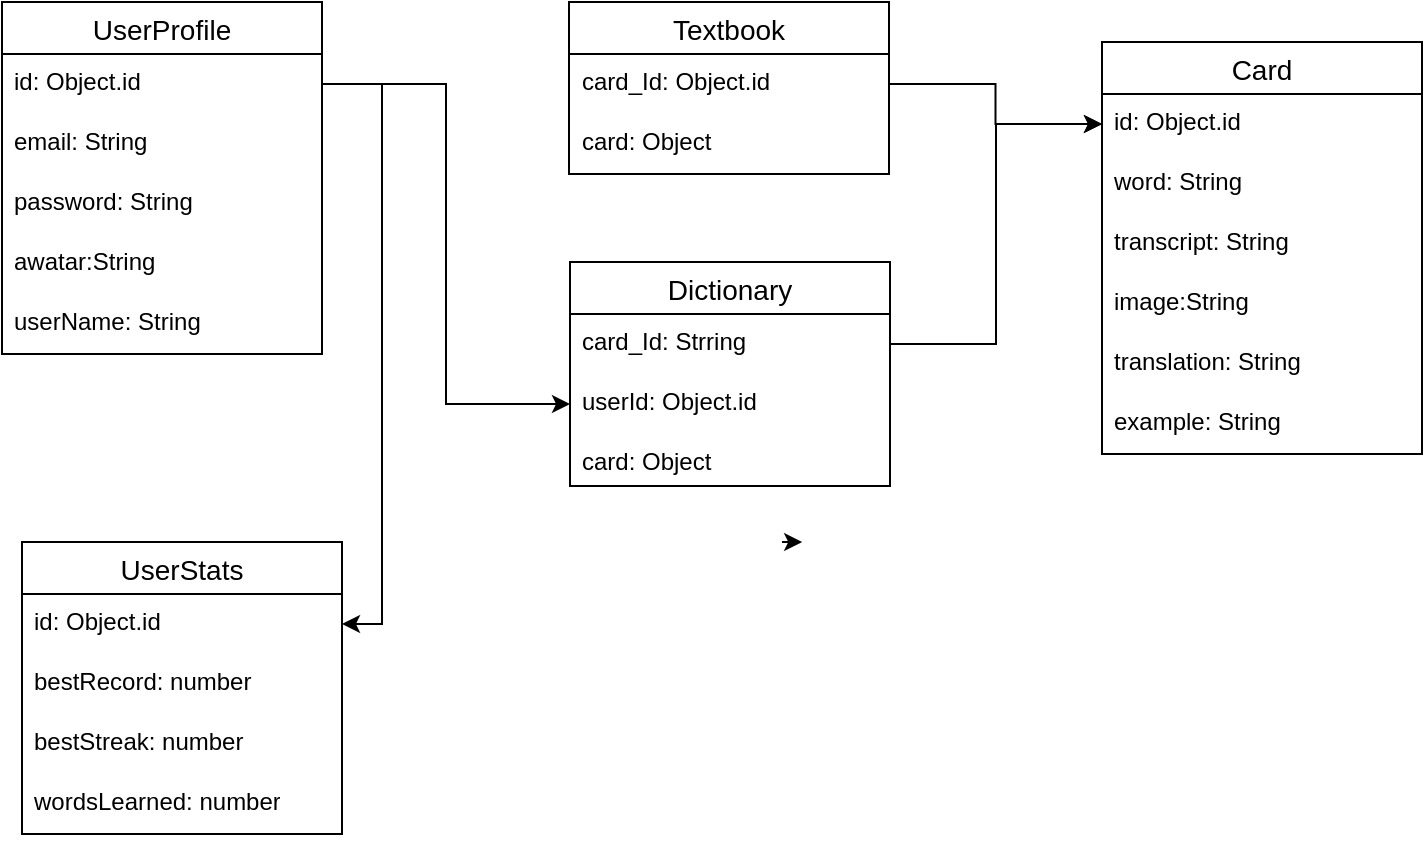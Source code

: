 <mxfile version="21.4.0" type="device">
  <diagram name="Страница 1" id="Mmk7qtwECkOzyaAEaNmo">
    <mxGraphModel dx="1434" dy="796" grid="1" gridSize="10" guides="1" tooltips="1" connect="1" arrows="1" fold="1" page="1" pageScale="1" pageWidth="827" pageHeight="1169" math="0" shadow="0">
      <root>
        <mxCell id="0" />
        <mxCell id="1" parent="0" />
        <mxCell id="1BnW7BVGwGbX4q8_IPFz-18" value="Textbook" style="swimlane;fontStyle=0;childLayout=stackLayout;horizontal=1;startSize=26;horizontalStack=0;resizeParent=1;resizeParentMax=0;resizeLast=0;collapsible=1;marginBottom=0;align=center;fontSize=14;" parent="1" vertex="1">
          <mxGeometry x="333.5" y="340" width="160" height="86" as="geometry" />
        </mxCell>
        <mxCell id="1BnW7BVGwGbX4q8_IPFz-19" value="card_Id: Object.id" style="text;strokeColor=none;fillColor=none;spacingLeft=4;spacingRight=4;overflow=hidden;rotatable=0;points=[[0,0.5],[1,0.5]];portConstraint=eastwest;fontSize=12;whiteSpace=wrap;html=1;" parent="1BnW7BVGwGbX4q8_IPFz-18" vertex="1">
          <mxGeometry y="26" width="160" height="30" as="geometry" />
        </mxCell>
        <mxCell id="1BnW7BVGwGbX4q8_IPFz-20" value="card: Object" style="text;strokeColor=none;fillColor=none;spacingLeft=4;spacingRight=4;overflow=hidden;rotatable=0;points=[[0,0.5],[1,0.5]];portConstraint=eastwest;fontSize=12;whiteSpace=wrap;html=1;" parent="1BnW7BVGwGbX4q8_IPFz-18" vertex="1">
          <mxGeometry y="56" width="160" height="30" as="geometry" />
        </mxCell>
        <mxCell id="1BnW7BVGwGbX4q8_IPFz-25" value="UserProfile" style="swimlane;fontStyle=0;childLayout=stackLayout;horizontal=1;startSize=26;horizontalStack=0;resizeParent=1;resizeParentMax=0;resizeLast=0;collapsible=1;marginBottom=0;align=center;fontSize=14;" parent="1" vertex="1">
          <mxGeometry x="50" y="340" width="160" height="176" as="geometry" />
        </mxCell>
        <mxCell id="1BnW7BVGwGbX4q8_IPFz-26" value="id: Object.id" style="text;strokeColor=none;fillColor=none;spacingLeft=4;spacingRight=4;overflow=hidden;rotatable=0;points=[[0,0.5],[1,0.5]];portConstraint=eastwest;fontSize=12;whiteSpace=wrap;html=1;" parent="1BnW7BVGwGbX4q8_IPFz-25" vertex="1">
          <mxGeometry y="26" width="160" height="30" as="geometry" />
        </mxCell>
        <mxCell id="1BnW7BVGwGbX4q8_IPFz-27" value="email: String" style="text;strokeColor=none;fillColor=none;spacingLeft=4;spacingRight=4;overflow=hidden;rotatable=0;points=[[0,0.5],[1,0.5]];portConstraint=eastwest;fontSize=12;whiteSpace=wrap;html=1;" parent="1BnW7BVGwGbX4q8_IPFz-25" vertex="1">
          <mxGeometry y="56" width="160" height="30" as="geometry" />
        </mxCell>
        <mxCell id="1BnW7BVGwGbX4q8_IPFz-28" value="password: String" style="text;strokeColor=none;fillColor=none;spacingLeft=4;spacingRight=4;overflow=hidden;rotatable=0;points=[[0,0.5],[1,0.5]];portConstraint=eastwest;fontSize=12;whiteSpace=wrap;html=1;" parent="1BnW7BVGwGbX4q8_IPFz-25" vertex="1">
          <mxGeometry y="86" width="160" height="30" as="geometry" />
        </mxCell>
        <mxCell id="1BnW7BVGwGbX4q8_IPFz-29" value="awatar:String&lt;br&gt;" style="text;strokeColor=none;fillColor=none;spacingLeft=4;spacingRight=4;overflow=hidden;rotatable=0;points=[[0,0.5],[1,0.5]];portConstraint=eastwest;fontSize=12;whiteSpace=wrap;html=1;" parent="1BnW7BVGwGbX4q8_IPFz-25" vertex="1">
          <mxGeometry y="116" width="160" height="30" as="geometry" />
        </mxCell>
        <mxCell id="1BnW7BVGwGbX4q8_IPFz-30" value="userName: String" style="text;strokeColor=none;fillColor=none;spacingLeft=4;spacingRight=4;overflow=hidden;rotatable=0;points=[[0,0.5],[1,0.5]];portConstraint=eastwest;fontSize=12;whiteSpace=wrap;html=1;" parent="1BnW7BVGwGbX4q8_IPFz-25" vertex="1">
          <mxGeometry y="146" width="160" height="30" as="geometry" />
        </mxCell>
        <mxCell id="1BnW7BVGwGbX4q8_IPFz-31" value="Card" style="swimlane;fontStyle=0;childLayout=stackLayout;horizontal=1;startSize=26;horizontalStack=0;resizeParent=1;resizeParentMax=0;resizeLast=0;collapsible=1;marginBottom=0;align=center;fontSize=14;" parent="1" vertex="1">
          <mxGeometry x="600" y="360" width="160" height="206" as="geometry" />
        </mxCell>
        <mxCell id="1BnW7BVGwGbX4q8_IPFz-32" value="id: Object.id" style="text;strokeColor=none;fillColor=none;spacingLeft=4;spacingRight=4;overflow=hidden;rotatable=0;points=[[0,0.5],[1,0.5]];portConstraint=eastwest;fontSize=12;whiteSpace=wrap;html=1;" parent="1BnW7BVGwGbX4q8_IPFz-31" vertex="1">
          <mxGeometry y="26" width="160" height="30" as="geometry" />
        </mxCell>
        <mxCell id="1BnW7BVGwGbX4q8_IPFz-33" value="word: String" style="text;strokeColor=none;fillColor=none;spacingLeft=4;spacingRight=4;overflow=hidden;rotatable=0;points=[[0,0.5],[1,0.5]];portConstraint=eastwest;fontSize=12;whiteSpace=wrap;html=1;" parent="1BnW7BVGwGbX4q8_IPFz-31" vertex="1">
          <mxGeometry y="56" width="160" height="30" as="geometry" />
        </mxCell>
        <mxCell id="1BnW7BVGwGbX4q8_IPFz-34" value="transcript: String" style="text;strokeColor=none;fillColor=none;spacingLeft=4;spacingRight=4;overflow=hidden;rotatable=0;points=[[0,0.5],[1,0.5]];portConstraint=eastwest;fontSize=12;whiteSpace=wrap;html=1;" parent="1BnW7BVGwGbX4q8_IPFz-31" vertex="1">
          <mxGeometry y="86" width="160" height="30" as="geometry" />
        </mxCell>
        <mxCell id="1BnW7BVGwGbX4q8_IPFz-35" value="image:String" style="text;strokeColor=none;fillColor=none;spacingLeft=4;spacingRight=4;overflow=hidden;rotatable=0;points=[[0,0.5],[1,0.5]];portConstraint=eastwest;fontSize=12;whiteSpace=wrap;html=1;" parent="1BnW7BVGwGbX4q8_IPFz-31" vertex="1">
          <mxGeometry y="116" width="160" height="30" as="geometry" />
        </mxCell>
        <mxCell id="1BnW7BVGwGbX4q8_IPFz-36" value="translation: String" style="text;strokeColor=none;fillColor=none;spacingLeft=4;spacingRight=4;overflow=hidden;rotatable=0;points=[[0,0.5],[1,0.5]];portConstraint=eastwest;fontSize=12;whiteSpace=wrap;html=1;" parent="1BnW7BVGwGbX4q8_IPFz-31" vertex="1">
          <mxGeometry y="146" width="160" height="30" as="geometry" />
        </mxCell>
        <mxCell id="1BnW7BVGwGbX4q8_IPFz-37" value="example: String" style="text;strokeColor=none;fillColor=none;spacingLeft=4;spacingRight=4;overflow=hidden;rotatable=0;points=[[0,0.5],[1,0.5]];portConstraint=eastwest;fontSize=12;whiteSpace=wrap;html=1;" parent="1BnW7BVGwGbX4q8_IPFz-31" vertex="1">
          <mxGeometry y="176" width="160" height="30" as="geometry" />
        </mxCell>
        <mxCell id="1BnW7BVGwGbX4q8_IPFz-47" value="Dictionary" style="swimlane;fontStyle=0;childLayout=stackLayout;horizontal=1;startSize=26;horizontalStack=0;resizeParent=1;resizeParentMax=0;resizeLast=0;collapsible=1;marginBottom=0;align=center;fontSize=14;" parent="1" vertex="1">
          <mxGeometry x="334" y="470" width="160" height="112" as="geometry" />
        </mxCell>
        <mxCell id="1BnW7BVGwGbX4q8_IPFz-48" value="card_Id: Strring" style="text;strokeColor=none;fillColor=none;spacingLeft=4;spacingRight=4;overflow=hidden;rotatable=0;points=[[0,0.5],[1,0.5]];portConstraint=eastwest;fontSize=12;whiteSpace=wrap;html=1;" parent="1BnW7BVGwGbX4q8_IPFz-47" vertex="1">
          <mxGeometry y="26" width="160" height="30" as="geometry" />
        </mxCell>
        <mxCell id="bqi91CknYDkdqxDfHq1Q-1" value="userId: Object.id" style="text;strokeColor=none;fillColor=none;spacingLeft=4;spacingRight=4;overflow=hidden;rotatable=0;points=[[0,0.5],[1,0.5]];portConstraint=eastwest;fontSize=12;whiteSpace=wrap;html=1;" parent="1BnW7BVGwGbX4q8_IPFz-47" vertex="1">
          <mxGeometry y="56" width="160" height="30" as="geometry" />
        </mxCell>
        <mxCell id="1BnW7BVGwGbX4q8_IPFz-49" value="card: Object" style="text;strokeColor=none;fillColor=none;spacingLeft=4;spacingRight=4;overflow=hidden;rotatable=0;points=[[0,0.5],[1,0.5]];portConstraint=eastwest;fontSize=12;whiteSpace=wrap;html=1;" parent="1BnW7BVGwGbX4q8_IPFz-47" vertex="1">
          <mxGeometry y="86" width="160" height="26" as="geometry" />
        </mxCell>
        <mxCell id="1BnW7BVGwGbX4q8_IPFz-50" style="edgeStyle=orthogonalEdgeStyle;rounded=0;orthogonalLoop=1;jettySize=auto;html=1;entryX=0;entryY=0.5;entryDx=0;entryDy=0;" parent="1" source="1BnW7BVGwGbX4q8_IPFz-48" target="1BnW7BVGwGbX4q8_IPFz-32" edge="1">
          <mxGeometry relative="1" as="geometry" />
        </mxCell>
        <mxCell id="1BnW7BVGwGbX4q8_IPFz-51" style="edgeStyle=orthogonalEdgeStyle;rounded=0;orthogonalLoop=1;jettySize=auto;html=1;entryX=0;entryY=0.5;entryDx=0;entryDy=0;" parent="1" source="1BnW7BVGwGbX4q8_IPFz-19" target="1BnW7BVGwGbX4q8_IPFz-32" edge="1">
          <mxGeometry relative="1" as="geometry" />
        </mxCell>
        <mxCell id="X7ORaah5-97g0ESwpCUO-1" style="edgeStyle=orthogonalEdgeStyle;rounded=0;orthogonalLoop=1;jettySize=auto;html=1;exitX=1;exitY=0.5;exitDx=0;exitDy=0;entryX=0;entryY=0.5;entryDx=0;entryDy=0;" parent="1" source="1BnW7BVGwGbX4q8_IPFz-26" target="bqi91CknYDkdqxDfHq1Q-1" edge="1">
          <mxGeometry relative="1" as="geometry" />
        </mxCell>
        <mxCell id="X7ORaah5-97g0ESwpCUO-2" value="UserStats" style="swimlane;fontStyle=0;childLayout=stackLayout;horizontal=1;startSize=26;horizontalStack=0;resizeParent=1;resizeParentMax=0;resizeLast=0;collapsible=1;marginBottom=0;align=center;fontSize=14;" parent="1" vertex="1">
          <mxGeometry x="60" y="610" width="160" height="146" as="geometry" />
        </mxCell>
        <mxCell id="X7ORaah5-97g0ESwpCUO-3" value="id: Object.id" style="text;strokeColor=none;fillColor=none;spacingLeft=4;spacingRight=4;overflow=hidden;rotatable=0;points=[[0,0.5],[1,0.5]];portConstraint=eastwest;fontSize=12;whiteSpace=wrap;html=1;" parent="X7ORaah5-97g0ESwpCUO-2" vertex="1">
          <mxGeometry y="26" width="160" height="30" as="geometry" />
        </mxCell>
        <mxCell id="X7ORaah5-97g0ESwpCUO-4" value="bestRecord: number" style="text;strokeColor=none;fillColor=none;spacingLeft=4;spacingRight=4;overflow=hidden;rotatable=0;points=[[0,0.5],[1,0.5]];portConstraint=eastwest;fontSize=12;whiteSpace=wrap;html=1;" parent="X7ORaah5-97g0ESwpCUO-2" vertex="1">
          <mxGeometry y="56" width="160" height="30" as="geometry" />
        </mxCell>
        <mxCell id="X7ORaah5-97g0ESwpCUO-5" value="bestStreak: number" style="text;strokeColor=none;fillColor=none;spacingLeft=4;spacingRight=4;overflow=hidden;rotatable=0;points=[[0,0.5],[1,0.5]];portConstraint=eastwest;fontSize=12;whiteSpace=wrap;html=1;" parent="X7ORaah5-97g0ESwpCUO-2" vertex="1">
          <mxGeometry y="86" width="160" height="30" as="geometry" />
        </mxCell>
        <mxCell id="X7ORaah5-97g0ESwpCUO-6" value="wordsLearned: number" style="text;strokeColor=none;fillColor=none;spacingLeft=4;spacingRight=4;overflow=hidden;rotatable=0;points=[[0,0.5],[1,0.5]];portConstraint=eastwest;fontSize=12;whiteSpace=wrap;html=1;" parent="X7ORaah5-97g0ESwpCUO-2" vertex="1">
          <mxGeometry y="116" width="160" height="30" as="geometry" />
        </mxCell>
        <mxCell id="X7ORaah5-97g0ESwpCUO-8" style="edgeStyle=orthogonalEdgeStyle;rounded=0;orthogonalLoop=1;jettySize=auto;html=1;entryX=1;entryY=0.5;entryDx=0;entryDy=0;" parent="1" source="1BnW7BVGwGbX4q8_IPFz-26" target="X7ORaah5-97g0ESwpCUO-3" edge="1">
          <mxGeometry relative="1" as="geometry" />
        </mxCell>
        <mxCell id="X7ORaah5-97g0ESwpCUO-15" style="edgeStyle=orthogonalEdgeStyle;rounded=0;orthogonalLoop=1;jettySize=auto;html=1;exitX=0.75;exitY=0;exitDx=0;exitDy=0;entryX=0.813;entryY=0;entryDx=0;entryDy=0;entryPerimeter=0;" parent="1" edge="1">
          <mxGeometry relative="1" as="geometry">
            <mxPoint x="440" y="610" as="sourcePoint" />
            <mxPoint x="450.08" y="610" as="targetPoint" />
          </mxGeometry>
        </mxCell>
      </root>
    </mxGraphModel>
  </diagram>
</mxfile>
